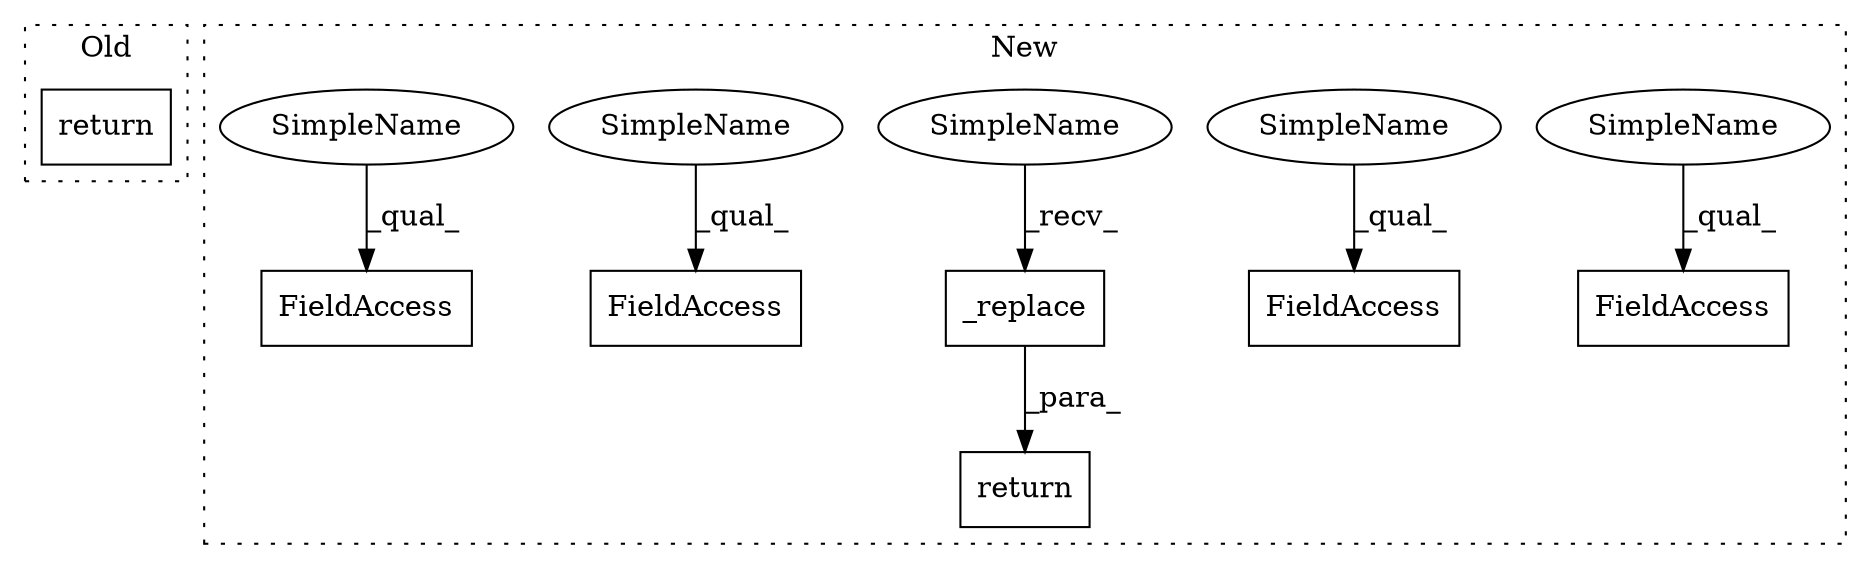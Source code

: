 digraph G {
subgraph cluster0 {
1 [label="return" a="41" s="2814" l="7" shape="box"];
label = "Old";
style="dotted";
}
subgraph cluster1 {
2 [label="_replace" a="32" s="2842,2883" l="9,1" shape="box"];
3 [label="return" a="41" s="2823" l="7" shape="box"];
4 [label="FieldAccess" a="22" s="2129" l="16" shape="box"];
5 [label="FieldAccess" a="22" s="2200" l="25" shape="box"];
6 [label="FieldAccess" a="22" s="2245" l="25" shape="box"];
7 [label="FieldAccess" a="22" s="2160" l="20" shape="box"];
8 [label="SimpleName" a="42" s="2160" l="11" shape="ellipse"];
9 [label="SimpleName" a="42" s="2129" l="11" shape="ellipse"];
10 [label="SimpleName" a="42" s="2830" l="11" shape="ellipse"];
11 [label="SimpleName" a="42" s="2200" l="11" shape="ellipse"];
12 [label="SimpleName" a="42" s="2245" l="11" shape="ellipse"];
label = "New";
style="dotted";
}
2 -> 3 [label="_para_"];
8 -> 7 [label="_qual_"];
9 -> 4 [label="_qual_"];
10 -> 2 [label="_recv_"];
11 -> 5 [label="_qual_"];
12 -> 6 [label="_qual_"];
}